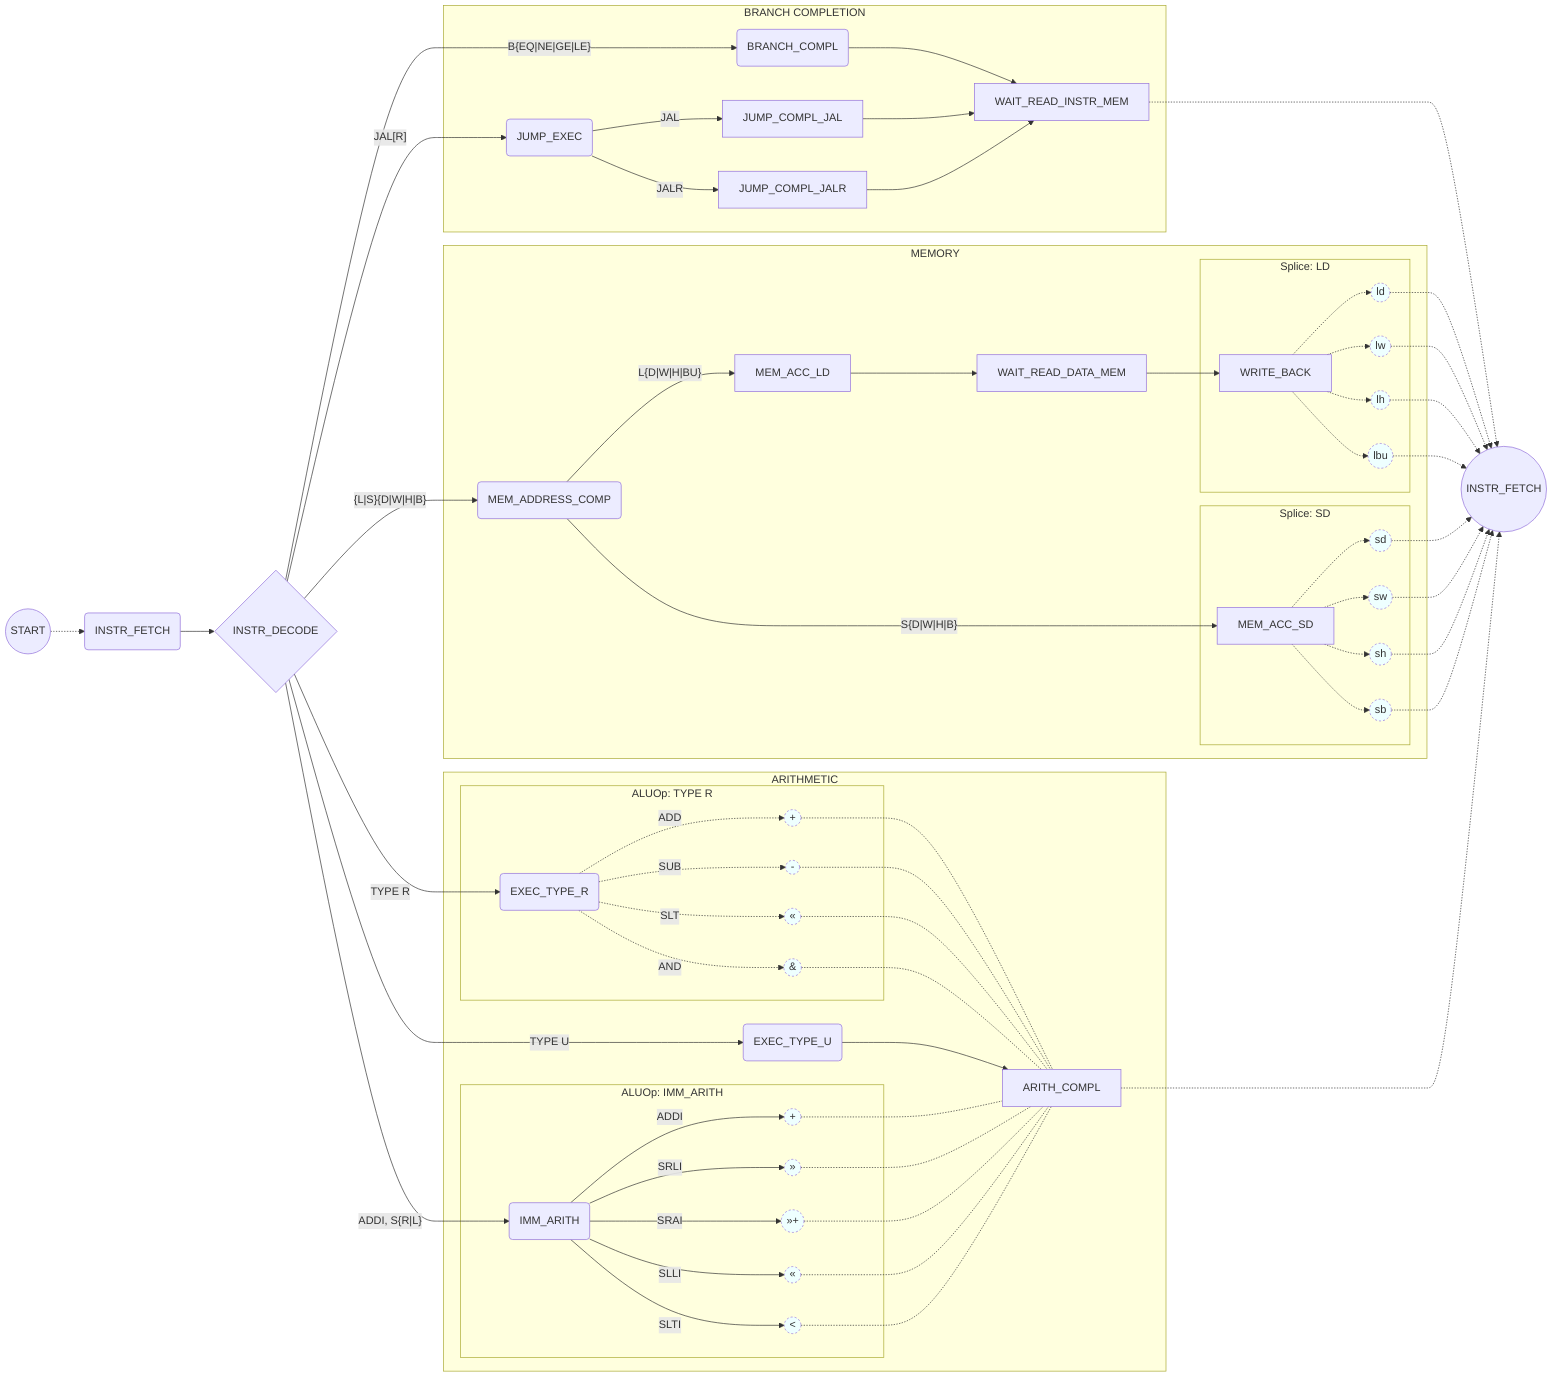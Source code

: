 graph LR
classDef dotted fill:#EEFFFF,stroke-dasharray:3;

START((START)) -.-> INSTR_FETCH(INSTR_FETCH)

INSTR_FETCH --> INSTR_DECODE{INSTR_DECODE}

INSTR_DECODE -->|"{L|S}{D|W|H|B}"| MEM_ADDRESS_COMP(MEM_ADDRESS_COMP)
INSTR_DECODE -->|"ADDI, S{R|L}"| IMM_ARITH(IMM_ARITH)
INSTR_DECODE -->|"TYPE R"| EXEC_TYPE_R(EXEC_TYPE_R)
INSTR_DECODE -->|"TYPE U"| EXEC_TYPE_U(EXEC_TYPE_U)
INSTR_DECODE -->|"B{EQ|NE|GE|LE}"| BRANCH_COMPL(BRANCH_COMPL)
INSTR_DECODE -->|"JAL[R]"| JUMP_EXEC(JUMP_EXEC)

subgraph MEMORY
    MEM_ADDRESS_COMP -->|"L{D|W|H|BU}"| MEM_ACC_LD
    MEM_ADDRESS_COMP -->|"S{D|W|H|B}"| MEM_ACC_SD
    subgraph Splice: SD
        MEM_ACC_SD -.-> sd((sd))
        MEM_ACC_SD -.-> sw((sw))
        MEM_ACC_SD -.-> sh((sh))
        MEM_ACC_SD -.-> sb((sb))
        class sd,sw,sh,sb dotted
    end
    MEM_ACC_LD --> WAIT_READ_DATA_MEM
    WAIT_READ_DATA_MEM --> WRITE_BACK
    subgraph Splice: LD
        WRITE_BACK -.-> ld((ld))
        WRITE_BACK -.-> lw((lw))
        WRITE_BACK -.-> lh((lh))
        WRITE_BACK -.-> lbu((lbu))
        class ld,lw,lh,lbu dotted
    end
end

subgraph ARITHMETIC
    subgraph ALUOp: TYPE R
        EXEC_TYPE_R -.->|ADD| add(("+"))
        EXEC_TYPE_R -.->|SUB| sub(("-"))
        EXEC_TYPE_R -.->|SLT| slt(("«"))
        EXEC_TYPE_R -.->|AND| and(("&"))
        class add,sub,slt,and dotted
    end
    add -.- ARITH_COMPL
    sub -.- ARITH_COMPL
    slt -.- ARITH_COMPL
    and -.- ARITH_COMPL

    EXEC_TYPE_U --> ARITH_COMPL

    subgraph ALUOp: IMM_ARITH
        IMM_ARITH -->|ADDI| addi(("+"))
        IMM_ARITH -->|SRLI| srli(("»"))
        IMM_ARITH -->|SRAI| srai(("»+"))
        IMM_ARITH -->|SLLI| slli(("«"))
        IMM_ARITH -->|SLTI| slti(("<"))
        class addi,srli,srai,slli,slti dotted
    end
    addi -.- ARITH_COMPL
    srli -.- ARITH_COMPL
    srai -.- ARITH_COMPL
    slli -.- ARITH_COMPL
    slti -.- ARITH_COMPL
end

subgraph BRANCH COMPLETION
    BRANCH_COMPL --> WAIT_READ_INSTR_MEM
    JUMP_EXEC -->|JAL| JUMP_COMPL_JAL
    JUMP_EXEC -->|JALR| JUMP_COMPL_JALR
    JUMP_COMPL_JAL --> WAIT_READ_INSTR_MEM
    JUMP_COMPL_JALR --> WAIT_READ_INSTR_MEM
end

WAIT_READ_INSTR_MEM -.-> f((INSTR_FETCH))
ld -.-> f
lw -.-> f
lh -.-> f
lbu -.-> f
sd -.-> f
sw -.-> f
sh -.-> f
sb -.-> f
ARITH_COMPL -.-> f